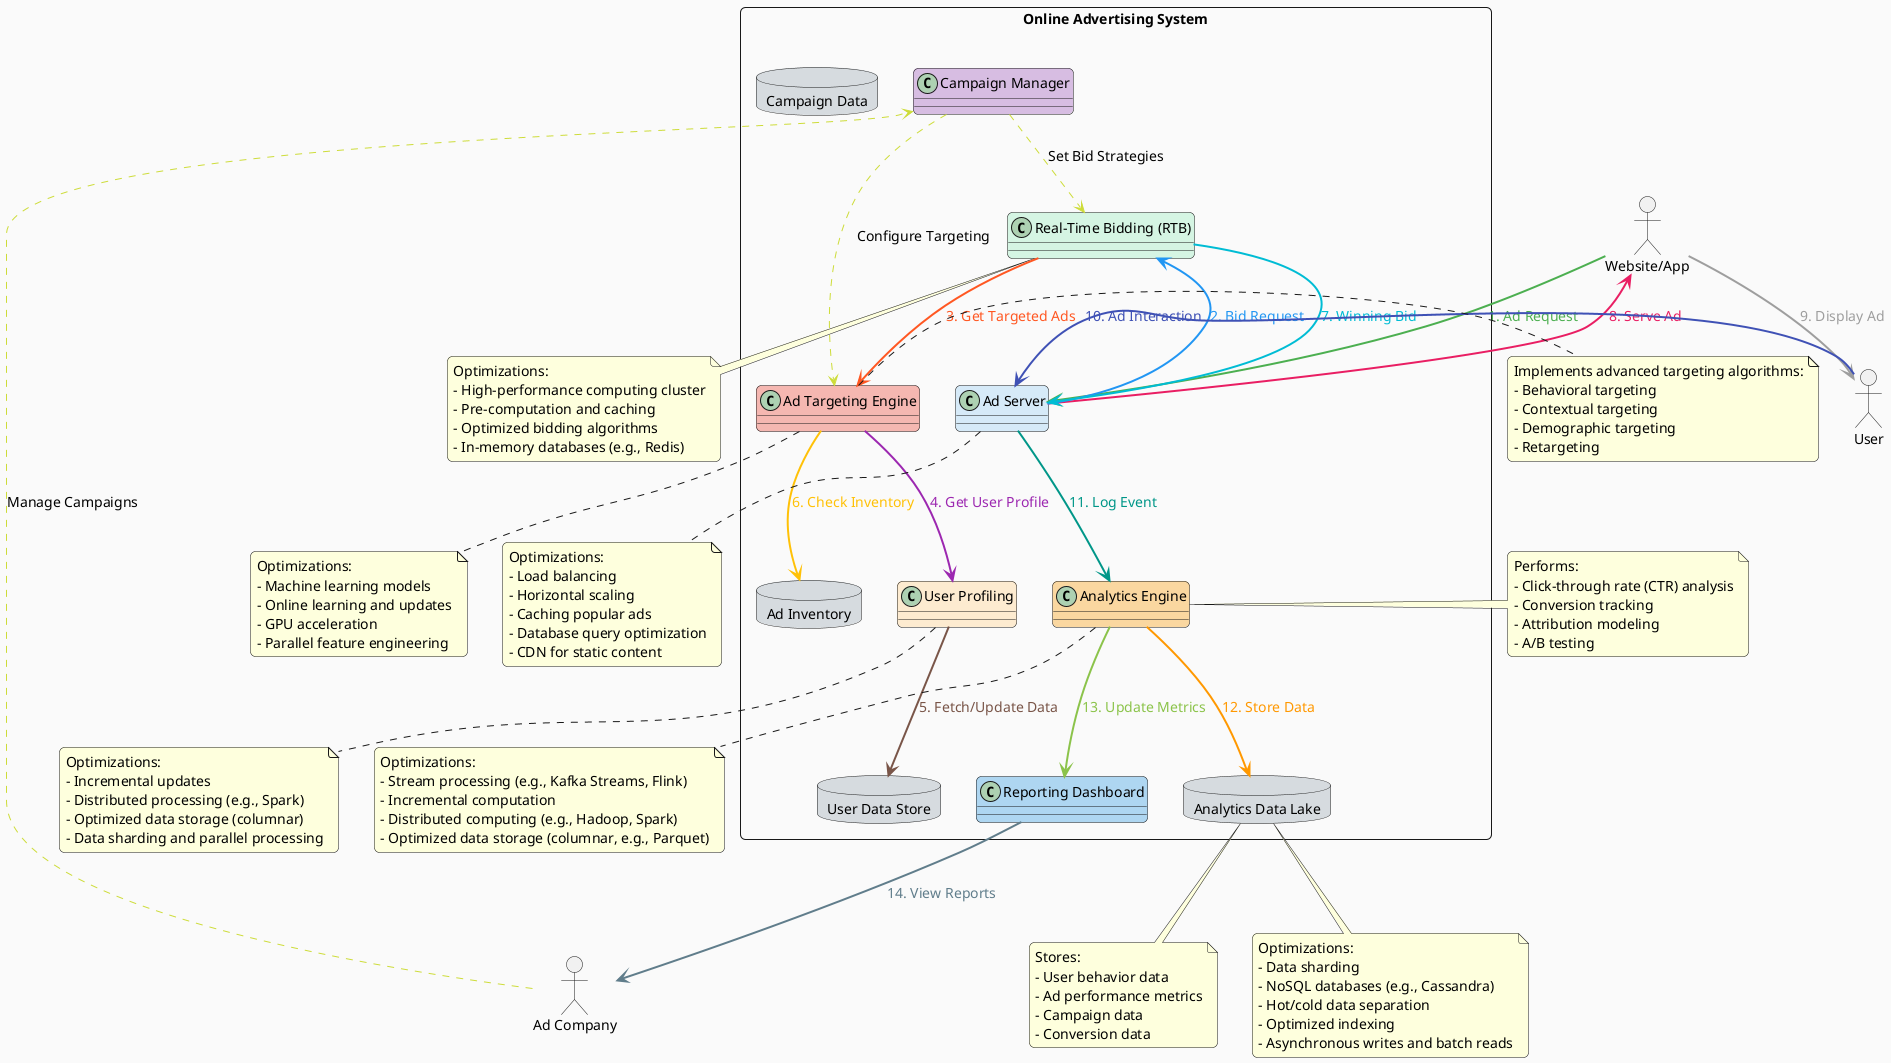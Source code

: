 @startuml Online Advertising System Architecture with Optimizations

!define RECTANGLE class
!define STORAGE database

skinparam backgroundColor #FAFAFA
skinparam handwritten false
skinparam defaultFontName Arial
skinparam defaultFontSize 14
skinparam roundCorner 10
skinparam componentStyle uml2
allowmixing


rectangle "Online Advertising System" {
    RECTANGLE "Ad Server" as adserver #D6EAF8
    RECTANGLE "Real-Time Bidding (RTB)" as rtb #D5F5E3
    RECTANGLE "User Profiling" as profiling #FDEBD0
    RECTANGLE "Ad Targeting Engine" as targeting #F5B7B1
    RECTANGLE "Campaign Manager" as campaign #D7BDE2
    RECTANGLE "Analytics Engine" as analytics #FAD7A0
    RECTANGLE "Reporting Dashboard" as dashboard #AED6F1
    
    STORAGE "User Data Store" as userdb #D6DBDF
    STORAGE "Ad Inventory" as inventory #D6DBDF
    STORAGE "Campaign Data" as campaigndb #D6DBDF
    STORAGE "Analytics Data Lake" as datalake #D6DBDF
}

actor "Ad Company" as adcompany
actor "Website/App" as website
actor "User" as user

website -[#4CAF50,thickness=2]-> adserver : <color:#4CAF50>1. Ad Request</color>
adserver -[#2196F3,thickness=2]-> rtb : <color:#2196F3>2. Bid Request</color>
rtb -[#FF5722,thickness=2]-> targeting : <color:#FF5722>3. Get Targeted Ads</color>
targeting -[#9C27B0,thickness=2]-> profiling : <color:#9C27B0>4. Get User Profile</color>
profiling -[#795548,thickness=2]-> userdb : <color:#795548>5. Fetch/Update Data</color>
targeting -[#FFC107,thickness=2]-> inventory : <color:#FFC107>6. Check Inventory</color>
rtb -[#00BCD4,thickness=2]-> adserver : <color:#00BCD4>7. Winning Bid</color>
adserver -[#E91E63,thickness=2]-> website : <color:#E91E63>8. Serve Ad</color>
website -[#9E9E9E,thickness=2]-> user : <color:#9E9E9E>9. Display Ad</color>
user -[#3F51B5,thickness=2]-> adserver : <color:#3F51B5>10. Ad Interaction</color>
adserver -[#009688,thickness=2]-> analytics : <color:#009688>11. Log Event</color>
analytics -[#FF9800,thickness=2]-> datalake : <color:#FF9800>12. Store Data</color>
analytics -[#8BC34A,thickness=2]-> dashboard : <color:#8BC34A>13. Update Metrics</color>
dashboard -[#607D8B,thickness=2]-> adcompany : <color:#607D8B>14. View Reports</color>

campaign -[#CDDC39,dashed]-> targeting : Configure Targeting
campaign -[#CDDC39,dashed]-> rtb : Set Bid Strategies
adcompany -[#CDDC39,dashed]-> campaign : Manage Campaigns

note right of targeting
  Implements advanced targeting algorithms:
  - Behavioral targeting
  - Contextual targeting
  - Demographic targeting
  - Retargeting
end note

note right of analytics
  Performs:
  - Click-through rate (CTR) analysis
  - Conversion tracking
  - Attribution modeling
  - A/B testing
end note

note bottom of datalake
  Stores:
  - User behavior data
  - Ad performance metrics
  - Campaign data
  - Conversion data
end note

note bottom of adserver
  Optimizations:
  - Load balancing
  - Horizontal scaling
  - Caching popular ads
  - Database query optimization
  - CDN for static content
end note

note bottom of rtb
  Optimizations:
  - High-performance computing cluster
  - Pre-computation and caching
  - Optimized bidding algorithms
  - In-memory databases (e.g., Redis)
end note

note bottom of profiling
  Optimizations:
  - Incremental updates
  - Distributed processing (e.g., Spark)
  - Optimized data storage (columnar)
  - Data sharding and parallel processing
end note

note bottom of targeting
  Optimizations:
  - Machine learning models
  - Online learning and updates
  - GPU acceleration
  - Parallel feature engineering
end note

note bottom of analytics
  Optimizations:
  - Stream processing (e.g., Kafka Streams, Flink)
  - Incremental computation
  - Distributed computing (e.g., Hadoop, Spark)
  - Optimized data storage (columnar, e.g., Parquet)
end note

note bottom of datalake
  Optimizations:
  - Data sharding
  - NoSQL databases (e.g., Cassandra)
  - Hot/cold data separation
  - Optimized indexing
  - Asynchronous writes and batch reads
end note

@enduml
